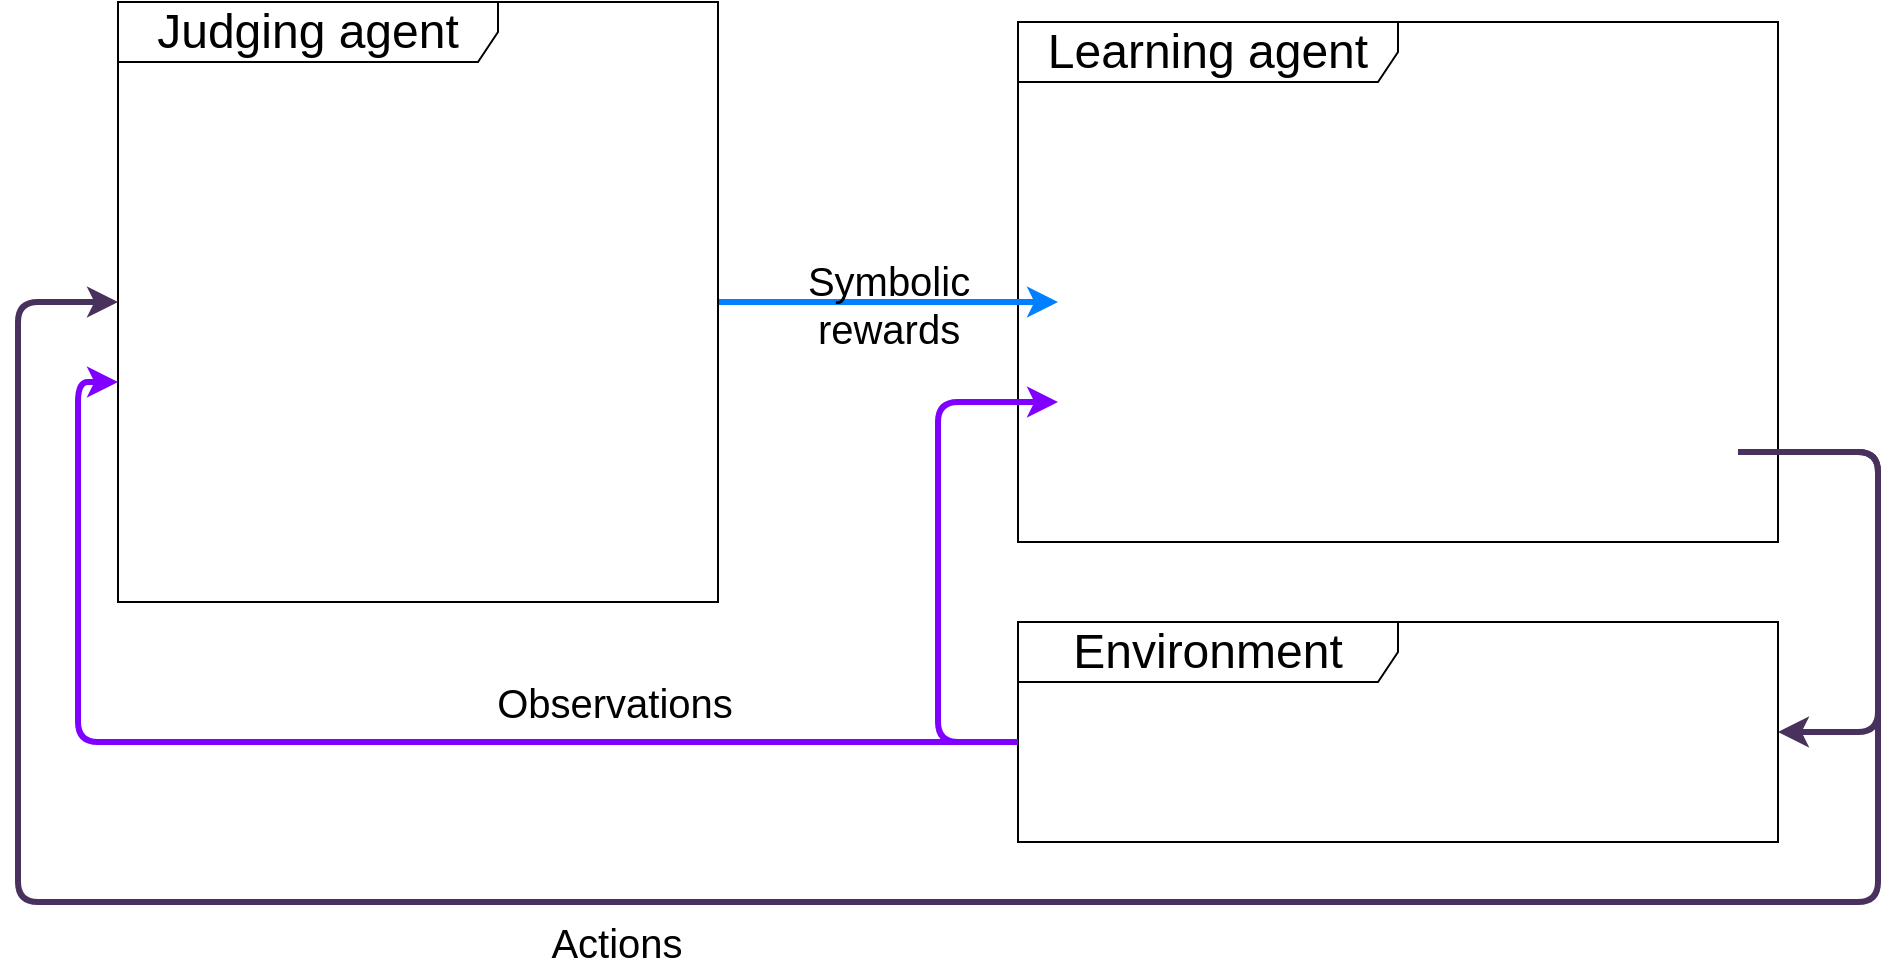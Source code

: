<mxfile version="20.3.0" type="device"><diagram id="FW-_9qeB7zUwTO7YYi4U" name="Page-1"><mxGraphModel dx="946" dy="672" grid="1" gridSize="10" guides="1" tooltips="1" connect="1" arrows="1" fold="1" page="1" pageScale="1" pageWidth="1040" pageHeight="630" math="0" shadow="0"><root><mxCell id="0"/><mxCell id="1" parent="0"/><mxCell id="C6A2YuN_CtBGtznTl-Vt-1" value="&lt;font style=&quot;font-size: 24px;&quot;&gt;Learning agent&lt;/font&gt;" style="shape=umlFrame;whiteSpace=wrap;html=1;width=190;height=30;" vertex="1" parent="1"><mxGeometry x="510" y="120" width="380" height="260" as="geometry"/></mxCell><mxCell id="C6A2YuN_CtBGtznTl-Vt-4" style="edgeStyle=orthogonalEdgeStyle;rounded=1;orthogonalLoop=1;jettySize=auto;html=1;strokeWidth=3;fontSize=20;startArrow=none;startFill=0;strokeColor=#49315E;" edge="1" parent="1" target="C6A2YuN_CtBGtznTl-Vt-9"><mxGeometry relative="1" as="geometry"><Array as="points"><mxPoint x="940" y="335"/><mxPoint x="940" y="475"/></Array><mxPoint x="870" y="335" as="sourcePoint"/></mxGeometry></mxCell><mxCell id="C6A2YuN_CtBGtznTl-Vt-8" style="edgeStyle=orthogonalEdgeStyle;rounded=1;orthogonalLoop=1;jettySize=auto;html=1;strokeColor=#8000FF;strokeWidth=3;fontSize=20;startArrow=none;startFill=0;entryX=0;entryY=0.75;entryDx=0;entryDy=0;" edge="1" parent="1" source="C6A2YuN_CtBGtznTl-Vt-9"><mxGeometry relative="1" as="geometry"><Array as="points"><mxPoint x="470" y="480"/><mxPoint x="470" y="310"/></Array><mxPoint x="530" y="310" as="targetPoint"/></mxGeometry></mxCell><mxCell id="C6A2YuN_CtBGtznTl-Vt-9" value="&lt;font style=&quot;font-size: 24px;&quot;&gt;Environment&lt;/font&gt;" style="shape=umlFrame;whiteSpace=wrap;html=1;width=190;height=30;" vertex="1" parent="1"><mxGeometry x="510" y="420" width="380" height="110" as="geometry"/></mxCell><mxCell id="C6A2YuN_CtBGtznTl-Vt-13" value="Symbolic&lt;br&gt;rewards" style="edgeStyle=orthogonalEdgeStyle;rounded=0;orthogonalLoop=1;jettySize=auto;html=1;entryX=0;entryY=0.5;entryDx=0;entryDy=0;strokeColor=#0080FF;strokeWidth=3;fontSize=20;startArrow=none;startFill=0;labelBackgroundColor=none;" edge="1" parent="1" source="C6A2YuN_CtBGtznTl-Vt-14"><mxGeometry relative="1" as="geometry"><mxPoint x="530" y="260" as="targetPoint"/></mxGeometry></mxCell><mxCell id="C6A2YuN_CtBGtznTl-Vt-14" value="&lt;font style=&quot;font-size: 24px;&quot;&gt;Judging agent&lt;/font&gt;" style="shape=umlFrame;whiteSpace=wrap;html=1;width=190;height=30;" vertex="1" parent="1"><mxGeometry x="60" y="110" width="300" height="300" as="geometry"/></mxCell><mxCell id="C6A2YuN_CtBGtznTl-Vt-15" value="Observations" style="edgeStyle=orthogonalEdgeStyle;rounded=1;orthogonalLoop=1;jettySize=auto;html=1;strokeColor=#8000FF;strokeWidth=3;fontSize=20;startArrow=none;startFill=0;labelBackgroundColor=none;" edge="1" parent="1" source="C6A2YuN_CtBGtznTl-Vt-9" target="C6A2YuN_CtBGtznTl-Vt-14"><mxGeometry x="-0.397" y="-20" relative="1" as="geometry"><mxPoint x="520" y="490.059" as="sourcePoint"/><mxPoint x="540" y="320" as="targetPoint"/><Array as="points"><mxPoint x="40" y="480"/><mxPoint x="40" y="300"/></Array><mxPoint as="offset"/></mxGeometry></mxCell><mxCell id="C6A2YuN_CtBGtznTl-Vt-16" value="Actions" style="edgeStyle=orthogonalEdgeStyle;rounded=1;orthogonalLoop=1;jettySize=auto;html=1;strokeWidth=3;fontSize=20;startArrow=none;startFill=0;strokeColor=#49315E;labelBackgroundColor=none;" edge="1" parent="1" target="C6A2YuN_CtBGtznTl-Vt-14"><mxGeometry x="0.176" y="20" relative="1" as="geometry"><mxPoint x="870" y="335" as="sourcePoint"/><mxPoint x="720" y="540" as="targetPoint"/><Array as="points"><mxPoint x="940" y="335"/><mxPoint x="940" y="560"/><mxPoint x="10" y="560"/><mxPoint x="10" y="260"/></Array><mxPoint as="offset"/></mxGeometry></mxCell></root></mxGraphModel></diagram></mxfile>